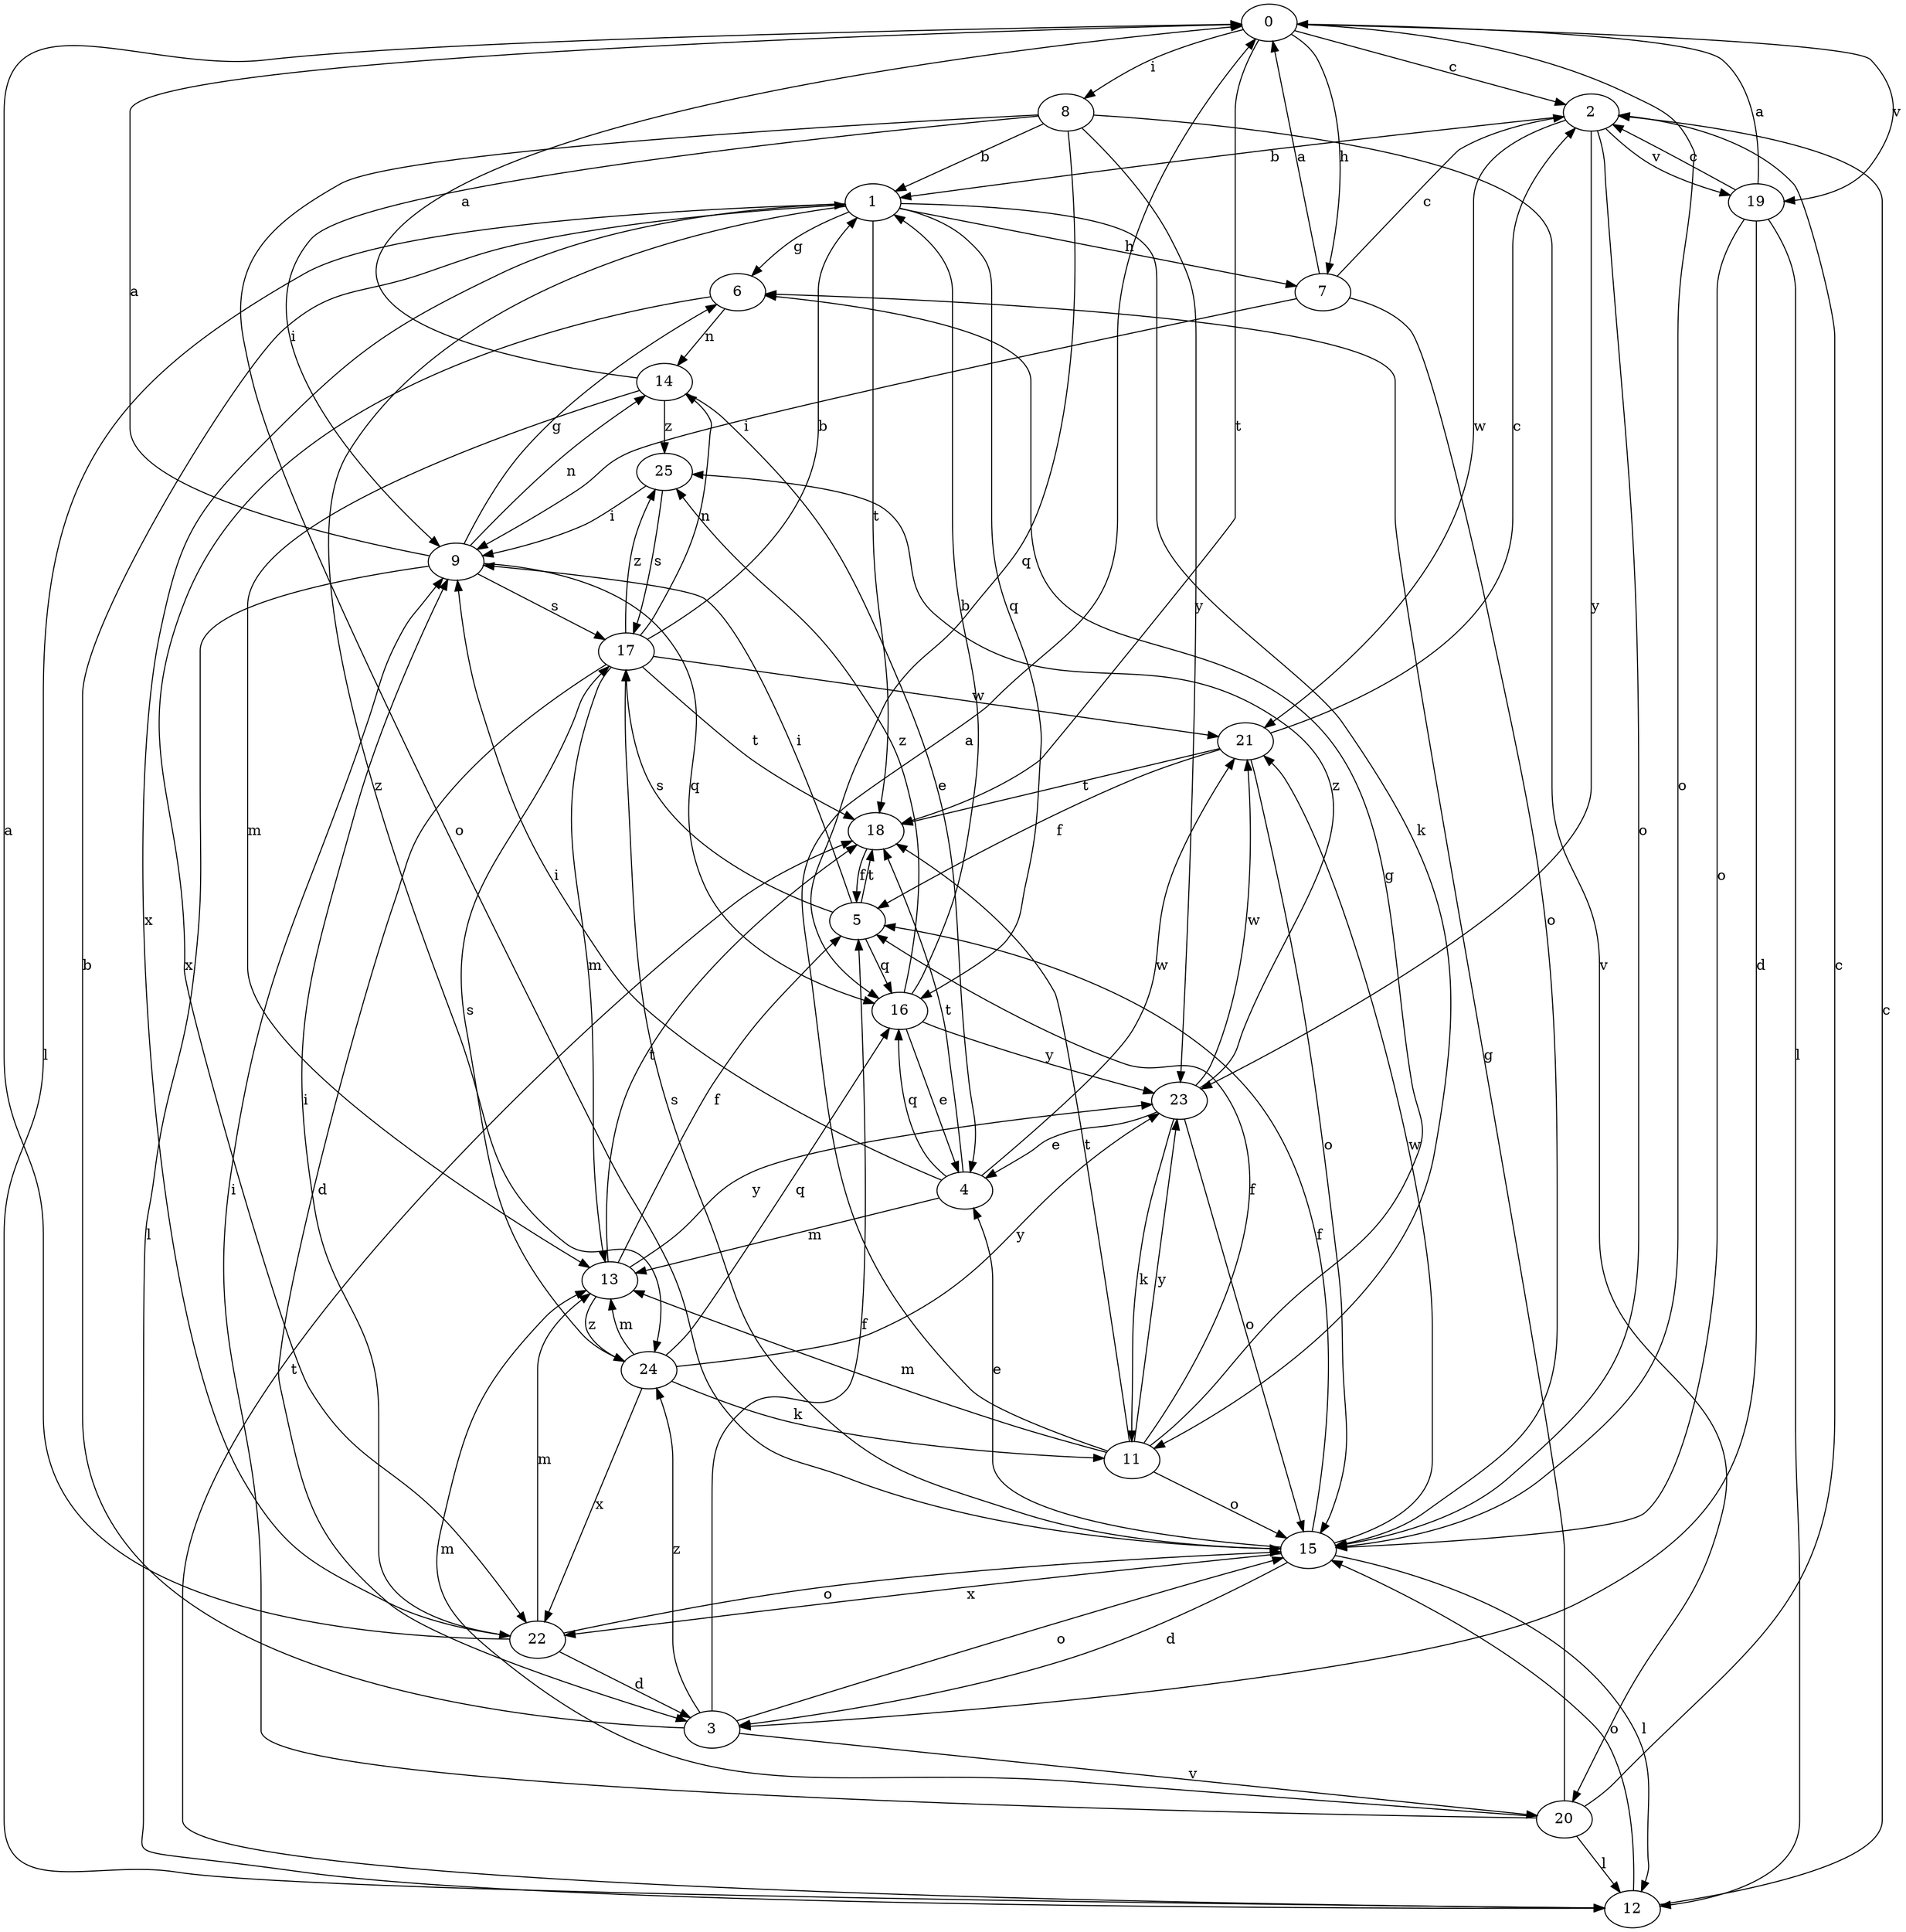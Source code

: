 strict digraph  {
0;
1;
2;
3;
4;
5;
6;
7;
8;
9;
11;
12;
13;
14;
15;
16;
17;
18;
19;
20;
21;
22;
23;
24;
25;
0 -> 2  [label=c];
0 -> 7  [label=h];
0 -> 8  [label=i];
0 -> 15  [label=o];
0 -> 18  [label=t];
0 -> 19  [label=v];
1 -> 6  [label=g];
1 -> 7  [label=h];
1 -> 11  [label=k];
1 -> 12  [label=l];
1 -> 16  [label=q];
1 -> 18  [label=t];
1 -> 22  [label=x];
1 -> 24  [label=z];
2 -> 1  [label=b];
2 -> 15  [label=o];
2 -> 19  [label=v];
2 -> 21  [label=w];
2 -> 23  [label=y];
3 -> 1  [label=b];
3 -> 5  [label=f];
3 -> 15  [label=o];
3 -> 20  [label=v];
3 -> 24  [label=z];
4 -> 9  [label=i];
4 -> 13  [label=m];
4 -> 16  [label=q];
4 -> 18  [label=t];
4 -> 21  [label=w];
5 -> 9  [label=i];
5 -> 16  [label=q];
5 -> 17  [label=s];
5 -> 18  [label=t];
6 -> 14  [label=n];
6 -> 22  [label=x];
7 -> 0  [label=a];
7 -> 2  [label=c];
7 -> 9  [label=i];
7 -> 15  [label=o];
8 -> 1  [label=b];
8 -> 9  [label=i];
8 -> 15  [label=o];
8 -> 16  [label=q];
8 -> 20  [label=v];
8 -> 23  [label=y];
9 -> 0  [label=a];
9 -> 6  [label=g];
9 -> 12  [label=l];
9 -> 14  [label=n];
9 -> 16  [label=q];
9 -> 17  [label=s];
11 -> 0  [label=a];
11 -> 5  [label=f];
11 -> 6  [label=g];
11 -> 13  [label=m];
11 -> 15  [label=o];
11 -> 18  [label=t];
11 -> 23  [label=y];
12 -> 2  [label=c];
12 -> 15  [label=o];
12 -> 18  [label=t];
13 -> 5  [label=f];
13 -> 18  [label=t];
13 -> 23  [label=y];
13 -> 24  [label=z];
14 -> 0  [label=a];
14 -> 4  [label=e];
14 -> 13  [label=m];
14 -> 25  [label=z];
15 -> 3  [label=d];
15 -> 4  [label=e];
15 -> 5  [label=f];
15 -> 12  [label=l];
15 -> 17  [label=s];
15 -> 21  [label=w];
15 -> 22  [label=x];
16 -> 1  [label=b];
16 -> 4  [label=e];
16 -> 23  [label=y];
16 -> 25  [label=z];
17 -> 1  [label=b];
17 -> 3  [label=d];
17 -> 13  [label=m];
17 -> 14  [label=n];
17 -> 18  [label=t];
17 -> 21  [label=w];
17 -> 25  [label=z];
18 -> 5  [label=f];
19 -> 0  [label=a];
19 -> 2  [label=c];
19 -> 3  [label=d];
19 -> 12  [label=l];
19 -> 15  [label=o];
20 -> 2  [label=c];
20 -> 6  [label=g];
20 -> 9  [label=i];
20 -> 12  [label=l];
20 -> 13  [label=m];
21 -> 2  [label=c];
21 -> 5  [label=f];
21 -> 15  [label=o];
21 -> 18  [label=t];
22 -> 0  [label=a];
22 -> 3  [label=d];
22 -> 9  [label=i];
22 -> 13  [label=m];
22 -> 15  [label=o];
23 -> 4  [label=e];
23 -> 11  [label=k];
23 -> 15  [label=o];
23 -> 21  [label=w];
23 -> 25  [label=z];
24 -> 11  [label=k];
24 -> 13  [label=m];
24 -> 16  [label=q];
24 -> 17  [label=s];
24 -> 22  [label=x];
24 -> 23  [label=y];
25 -> 9  [label=i];
25 -> 17  [label=s];
}
